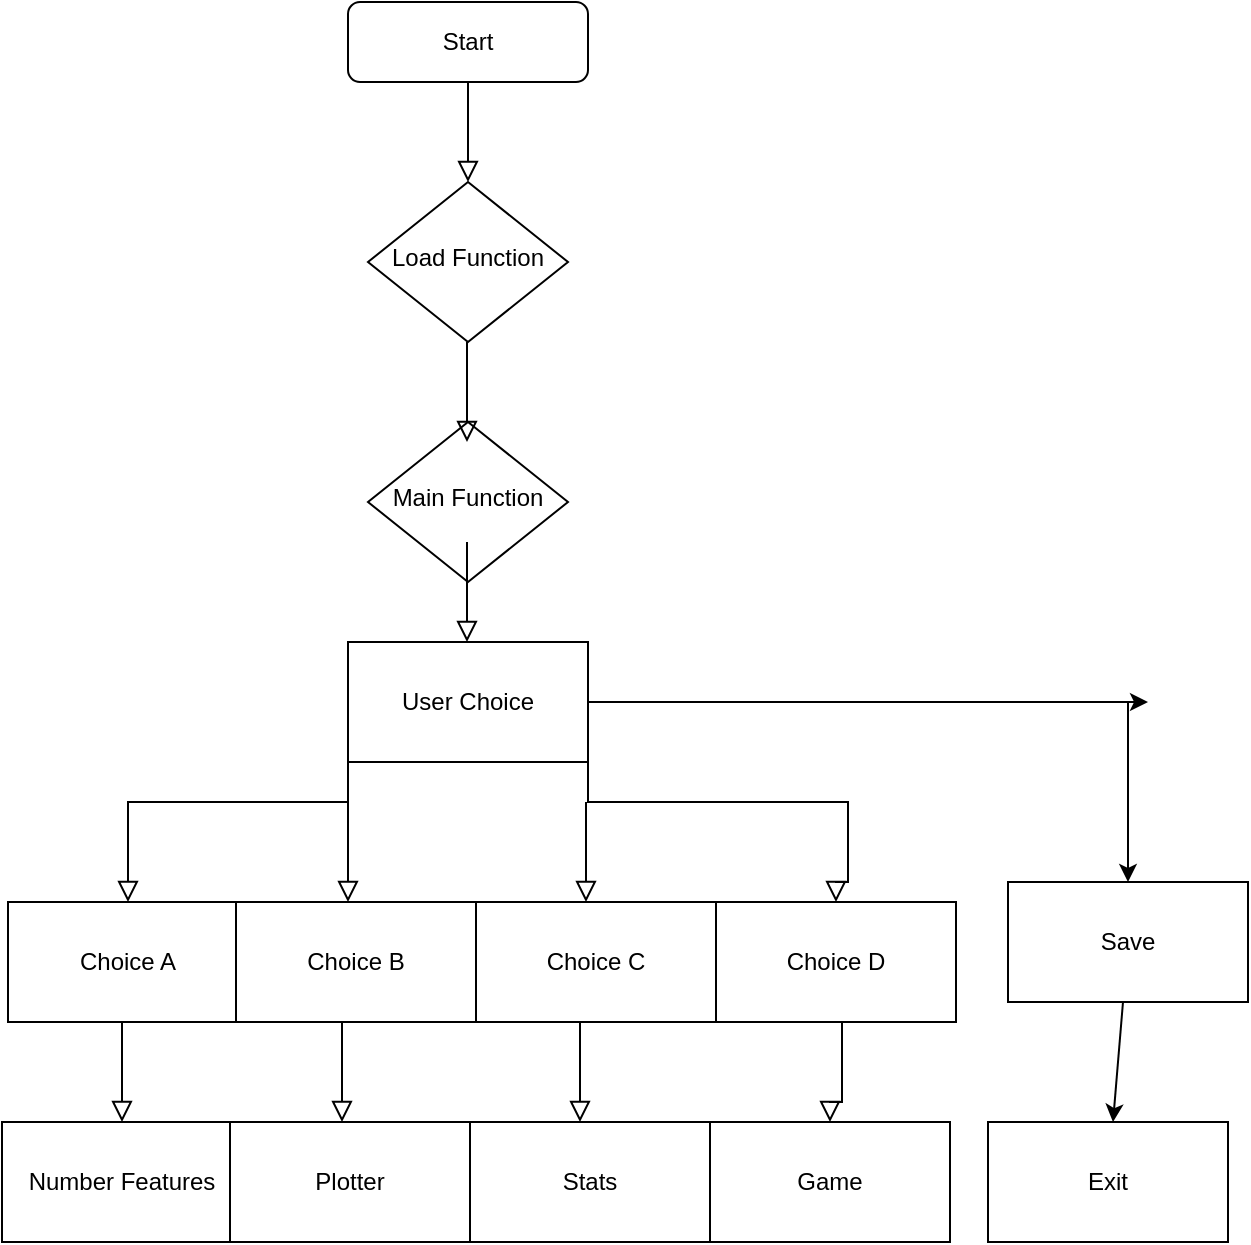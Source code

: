 <mxfile version="24.3.1" type="github">
  <diagram id="C5RBs43oDa-KdzZeNtuy" name="Page-1">
    <mxGraphModel dx="1393" dy="766" grid="1" gridSize="10" guides="1" tooltips="1" connect="1" arrows="1" fold="1" page="1" pageScale="1" pageWidth="827" pageHeight="1169" math="0" shadow="0">
      <root>
        <mxCell id="WIyWlLk6GJQsqaUBKTNV-0" />
        <mxCell id="WIyWlLk6GJQsqaUBKTNV-1" parent="WIyWlLk6GJQsqaUBKTNV-0" />
        <mxCell id="WIyWlLk6GJQsqaUBKTNV-2" value="" style="rounded=0;html=1;jettySize=auto;orthogonalLoop=1;fontSize=11;endArrow=block;endFill=0;endSize=8;strokeWidth=1;shadow=0;labelBackgroundColor=none;edgeStyle=orthogonalEdgeStyle;" parent="WIyWlLk6GJQsqaUBKTNV-1" source="WIyWlLk6GJQsqaUBKTNV-3" target="WIyWlLk6GJQsqaUBKTNV-6" edge="1">
          <mxGeometry relative="1" as="geometry" />
        </mxCell>
        <mxCell id="WIyWlLk6GJQsqaUBKTNV-3" value="Start" style="rounded=1;whiteSpace=wrap;html=1;fontSize=12;glass=0;strokeWidth=1;shadow=0;" parent="WIyWlLk6GJQsqaUBKTNV-1" vertex="1">
          <mxGeometry x="350" y="40" width="120" height="40" as="geometry" />
        </mxCell>
        <mxCell id="WIyWlLk6GJQsqaUBKTNV-6" value="Load Function" style="rhombus;whiteSpace=wrap;html=1;shadow=0;fontFamily=Helvetica;fontSize=12;align=center;strokeWidth=1;spacing=6;spacingTop=-4;" parent="WIyWlLk6GJQsqaUBKTNV-1" vertex="1">
          <mxGeometry x="360" y="130" width="100" height="80" as="geometry" />
        </mxCell>
        <mxCell id="WIyWlLk6GJQsqaUBKTNV-10" value="Main Function" style="rhombus;whiteSpace=wrap;html=1;shadow=0;fontFamily=Helvetica;fontSize=12;align=center;strokeWidth=1;spacing=6;spacingTop=-4;" parent="WIyWlLk6GJQsqaUBKTNV-1" vertex="1">
          <mxGeometry x="360" y="250" width="100" height="80" as="geometry" />
        </mxCell>
        <mxCell id="_CzIpMTV3xEIzIeEz30A-0" value="" style="rounded=0;html=1;jettySize=auto;orthogonalLoop=1;fontSize=11;endArrow=block;endFill=0;endSize=8;strokeWidth=1;shadow=0;labelBackgroundColor=none;edgeStyle=orthogonalEdgeStyle;" edge="1" parent="WIyWlLk6GJQsqaUBKTNV-1">
          <mxGeometry relative="1" as="geometry">
            <mxPoint x="409.5" y="210" as="sourcePoint" />
            <mxPoint x="409.5" y="260" as="targetPoint" />
            <Array as="points">
              <mxPoint x="409.5" y="220" />
              <mxPoint x="409.5" y="220" />
            </Array>
          </mxGeometry>
        </mxCell>
        <mxCell id="_CzIpMTV3xEIzIeEz30A-6" value="" style="rounded=0;html=1;jettySize=auto;orthogonalLoop=1;fontSize=11;endArrow=block;endFill=0;endSize=8;strokeWidth=1;shadow=0;labelBackgroundColor=none;edgeStyle=orthogonalEdgeStyle;" edge="1" parent="WIyWlLk6GJQsqaUBKTNV-1">
          <mxGeometry relative="1" as="geometry">
            <mxPoint x="409.5" y="310" as="sourcePoint" />
            <mxPoint x="409.5" y="360" as="targetPoint" />
            <Array as="points">
              <mxPoint x="409.5" y="320" />
              <mxPoint x="409.5" y="320" />
            </Array>
          </mxGeometry>
        </mxCell>
        <mxCell id="_CzIpMTV3xEIzIeEz30A-7" value="User Choice" style="rounded=0;whiteSpace=wrap;html=1;" vertex="1" parent="WIyWlLk6GJQsqaUBKTNV-1">
          <mxGeometry x="350" y="360" width="120" height="60" as="geometry" />
        </mxCell>
        <mxCell id="_CzIpMTV3xEIzIeEz30A-8" value="" style="rounded=0;html=1;jettySize=auto;orthogonalLoop=1;fontSize=11;endArrow=block;endFill=0;endSize=8;strokeWidth=1;shadow=0;labelBackgroundColor=none;edgeStyle=orthogonalEdgeStyle;exitX=0;exitY=1;exitDx=0;exitDy=0;" edge="1" parent="WIyWlLk6GJQsqaUBKTNV-1" source="_CzIpMTV3xEIzIeEz30A-7">
          <mxGeometry relative="1" as="geometry">
            <mxPoint x="240" y="440" as="sourcePoint" />
            <mxPoint x="240" y="490" as="targetPoint" />
            <Array as="points">
              <mxPoint x="240" y="440" />
            </Array>
          </mxGeometry>
        </mxCell>
        <mxCell id="_CzIpMTV3xEIzIeEz30A-9" value="" style="rounded=0;html=1;jettySize=auto;orthogonalLoop=1;fontSize=11;endArrow=block;endFill=0;endSize=8;strokeWidth=1;shadow=0;labelBackgroundColor=none;edgeStyle=orthogonalEdgeStyle;" edge="1" parent="WIyWlLk6GJQsqaUBKTNV-1">
          <mxGeometry relative="1" as="geometry">
            <mxPoint x="350" y="440" as="sourcePoint" />
            <mxPoint x="350" y="490" as="targetPoint" />
            <Array as="points">
              <mxPoint x="350" y="450" />
              <mxPoint x="350" y="450" />
            </Array>
          </mxGeometry>
        </mxCell>
        <mxCell id="_CzIpMTV3xEIzIeEz30A-10" value="" style="rounded=0;html=1;jettySize=auto;orthogonalLoop=1;fontSize=11;endArrow=block;endFill=0;endSize=8;strokeWidth=1;shadow=0;labelBackgroundColor=none;edgeStyle=orthogonalEdgeStyle;" edge="1" parent="WIyWlLk6GJQsqaUBKTNV-1">
          <mxGeometry relative="1" as="geometry">
            <mxPoint x="469" y="440" as="sourcePoint" />
            <mxPoint x="469" y="490" as="targetPoint" />
            <Array as="points">
              <mxPoint x="469" y="450" />
              <mxPoint x="469" y="450" />
            </Array>
          </mxGeometry>
        </mxCell>
        <mxCell id="_CzIpMTV3xEIzIeEz30A-11" value="" style="rounded=0;html=1;jettySize=auto;orthogonalLoop=1;fontSize=11;endArrow=block;endFill=0;endSize=8;strokeWidth=1;shadow=0;labelBackgroundColor=none;edgeStyle=orthogonalEdgeStyle;exitX=1;exitY=1;exitDx=0;exitDy=0;entryX=0.5;entryY=0;entryDx=0;entryDy=0;" edge="1" parent="WIyWlLk6GJQsqaUBKTNV-1" source="_CzIpMTV3xEIzIeEz30A-7" target="_CzIpMTV3xEIzIeEz30A-15">
          <mxGeometry relative="1" as="geometry">
            <mxPoint x="580" y="440" as="sourcePoint" />
            <mxPoint x="580" y="490" as="targetPoint" />
            <Array as="points">
              <mxPoint x="600" y="440" />
              <mxPoint x="600" y="480" />
              <mxPoint x="594" y="480" />
            </Array>
          </mxGeometry>
        </mxCell>
        <mxCell id="_CzIpMTV3xEIzIeEz30A-12" value="Choice A" style="rounded=0;whiteSpace=wrap;html=1;" vertex="1" parent="WIyWlLk6GJQsqaUBKTNV-1">
          <mxGeometry x="180" y="490" width="120" height="60" as="geometry" />
        </mxCell>
        <mxCell id="_CzIpMTV3xEIzIeEz30A-13" value="Choice B" style="rounded=0;whiteSpace=wrap;html=1;" vertex="1" parent="WIyWlLk6GJQsqaUBKTNV-1">
          <mxGeometry x="294" y="490" width="120" height="60" as="geometry" />
        </mxCell>
        <mxCell id="_CzIpMTV3xEIzIeEz30A-14" value="Choice C" style="rounded=0;whiteSpace=wrap;html=1;" vertex="1" parent="WIyWlLk6GJQsqaUBKTNV-1">
          <mxGeometry x="414" y="490" width="120" height="60" as="geometry" />
        </mxCell>
        <mxCell id="_CzIpMTV3xEIzIeEz30A-15" value="Choice D" style="rounded=0;whiteSpace=wrap;html=1;" vertex="1" parent="WIyWlLk6GJQsqaUBKTNV-1">
          <mxGeometry x="534" y="490" width="120" height="60" as="geometry" />
        </mxCell>
        <mxCell id="_CzIpMTV3xEIzIeEz30A-16" value="" style="rounded=0;html=1;jettySize=auto;orthogonalLoop=1;fontSize=11;endArrow=block;endFill=0;endSize=8;strokeWidth=1;shadow=0;labelBackgroundColor=none;edgeStyle=orthogonalEdgeStyle;exitX=0;exitY=1;exitDx=0;exitDy=0;" edge="1" parent="WIyWlLk6GJQsqaUBKTNV-1">
          <mxGeometry relative="1" as="geometry">
            <mxPoint x="347" y="550" as="sourcePoint" />
            <mxPoint x="237" y="600" as="targetPoint" />
            <Array as="points">
              <mxPoint x="237" y="550" />
            </Array>
          </mxGeometry>
        </mxCell>
        <mxCell id="_CzIpMTV3xEIzIeEz30A-17" value="" style="rounded=0;html=1;jettySize=auto;orthogonalLoop=1;fontSize=11;endArrow=block;endFill=0;endSize=8;strokeWidth=1;shadow=0;labelBackgroundColor=none;edgeStyle=orthogonalEdgeStyle;" edge="1" parent="WIyWlLk6GJQsqaUBKTNV-1">
          <mxGeometry relative="1" as="geometry">
            <mxPoint x="347" y="550" as="sourcePoint" />
            <mxPoint x="347" y="600" as="targetPoint" />
            <Array as="points">
              <mxPoint x="347" y="560" />
              <mxPoint x="347" y="560" />
            </Array>
          </mxGeometry>
        </mxCell>
        <mxCell id="_CzIpMTV3xEIzIeEz30A-18" value="" style="rounded=0;html=1;jettySize=auto;orthogonalLoop=1;fontSize=11;endArrow=block;endFill=0;endSize=8;strokeWidth=1;shadow=0;labelBackgroundColor=none;edgeStyle=orthogonalEdgeStyle;" edge="1" parent="WIyWlLk6GJQsqaUBKTNV-1">
          <mxGeometry relative="1" as="geometry">
            <mxPoint x="466" y="550" as="sourcePoint" />
            <mxPoint x="466" y="600" as="targetPoint" />
            <Array as="points">
              <mxPoint x="466" y="560" />
              <mxPoint x="466" y="560" />
            </Array>
          </mxGeometry>
        </mxCell>
        <mxCell id="_CzIpMTV3xEIzIeEz30A-19" value="" style="rounded=0;html=1;jettySize=auto;orthogonalLoop=1;fontSize=11;endArrow=block;endFill=0;endSize=8;strokeWidth=1;shadow=0;labelBackgroundColor=none;edgeStyle=orthogonalEdgeStyle;exitX=1;exitY=1;exitDx=0;exitDy=0;entryX=0.5;entryY=0;entryDx=0;entryDy=0;" edge="1" parent="WIyWlLk6GJQsqaUBKTNV-1" target="_CzIpMTV3xEIzIeEz30A-23">
          <mxGeometry relative="1" as="geometry">
            <mxPoint x="467" y="550" as="sourcePoint" />
            <mxPoint x="577" y="600" as="targetPoint" />
            <Array as="points">
              <mxPoint x="597" y="550" />
              <mxPoint x="597" y="590" />
              <mxPoint x="591" y="590" />
            </Array>
          </mxGeometry>
        </mxCell>
        <mxCell id="_CzIpMTV3xEIzIeEz30A-20" value="Number Features" style="rounded=0;whiteSpace=wrap;html=1;" vertex="1" parent="WIyWlLk6GJQsqaUBKTNV-1">
          <mxGeometry x="177" y="600" width="120" height="60" as="geometry" />
        </mxCell>
        <mxCell id="_CzIpMTV3xEIzIeEz30A-21" value="Plotter" style="rounded=0;whiteSpace=wrap;html=1;" vertex="1" parent="WIyWlLk6GJQsqaUBKTNV-1">
          <mxGeometry x="291" y="600" width="120" height="60" as="geometry" />
        </mxCell>
        <mxCell id="_CzIpMTV3xEIzIeEz30A-22" value="Stats" style="rounded=0;whiteSpace=wrap;html=1;" vertex="1" parent="WIyWlLk6GJQsqaUBKTNV-1">
          <mxGeometry x="411" y="600" width="120" height="60" as="geometry" />
        </mxCell>
        <mxCell id="_CzIpMTV3xEIzIeEz30A-23" value="Game" style="rounded=0;whiteSpace=wrap;html=1;" vertex="1" parent="WIyWlLk6GJQsqaUBKTNV-1">
          <mxGeometry x="531" y="600" width="120" height="60" as="geometry" />
        </mxCell>
        <mxCell id="_CzIpMTV3xEIzIeEz30A-25" value="" style="endArrow=classic;html=1;rounded=0;" edge="1" parent="WIyWlLk6GJQsqaUBKTNV-1">
          <mxGeometry width="50" height="50" relative="1" as="geometry">
            <mxPoint x="470" y="390" as="sourcePoint" />
            <mxPoint x="750" y="390" as="targetPoint" />
          </mxGeometry>
        </mxCell>
        <mxCell id="_CzIpMTV3xEIzIeEz30A-26" value="" style="endArrow=classic;html=1;rounded=0;" edge="1" parent="WIyWlLk6GJQsqaUBKTNV-1" source="_CzIpMTV3xEIzIeEz30A-27" target="_CzIpMTV3xEIzIeEz30A-29">
          <mxGeometry width="50" height="50" relative="1" as="geometry">
            <mxPoint x="740" y="390" as="sourcePoint" />
            <mxPoint x="740" y="690" as="targetPoint" />
          </mxGeometry>
        </mxCell>
        <mxCell id="_CzIpMTV3xEIzIeEz30A-28" value="" style="endArrow=classic;html=1;rounded=0;" edge="1" parent="WIyWlLk6GJQsqaUBKTNV-1" target="_CzIpMTV3xEIzIeEz30A-27">
          <mxGeometry width="50" height="50" relative="1" as="geometry">
            <mxPoint x="740" y="390" as="sourcePoint" />
            <mxPoint x="740" y="690" as="targetPoint" />
          </mxGeometry>
        </mxCell>
        <mxCell id="_CzIpMTV3xEIzIeEz30A-27" value="Save" style="rounded=0;whiteSpace=wrap;html=1;" vertex="1" parent="WIyWlLk6GJQsqaUBKTNV-1">
          <mxGeometry x="680" y="480" width="120" height="60" as="geometry" />
        </mxCell>
        <mxCell id="_CzIpMTV3xEIzIeEz30A-29" value="Exit" style="rounded=0;whiteSpace=wrap;html=1;" vertex="1" parent="WIyWlLk6GJQsqaUBKTNV-1">
          <mxGeometry x="670" y="600" width="120" height="60" as="geometry" />
        </mxCell>
      </root>
    </mxGraphModel>
  </diagram>
</mxfile>
